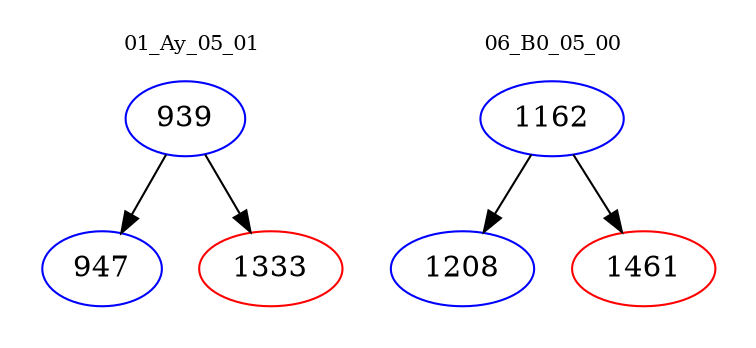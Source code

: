 digraph{
subgraph cluster_0 {
color = white
label = "01_Ay_05_01";
fontsize=10;
T0_939 [label="939", color="blue"]
T0_939 -> T0_947 [color="black"]
T0_947 [label="947", color="blue"]
T0_939 -> T0_1333 [color="black"]
T0_1333 [label="1333", color="red"]
}
subgraph cluster_1 {
color = white
label = "06_B0_05_00";
fontsize=10;
T1_1162 [label="1162", color="blue"]
T1_1162 -> T1_1208 [color="black"]
T1_1208 [label="1208", color="blue"]
T1_1162 -> T1_1461 [color="black"]
T1_1461 [label="1461", color="red"]
}
}
